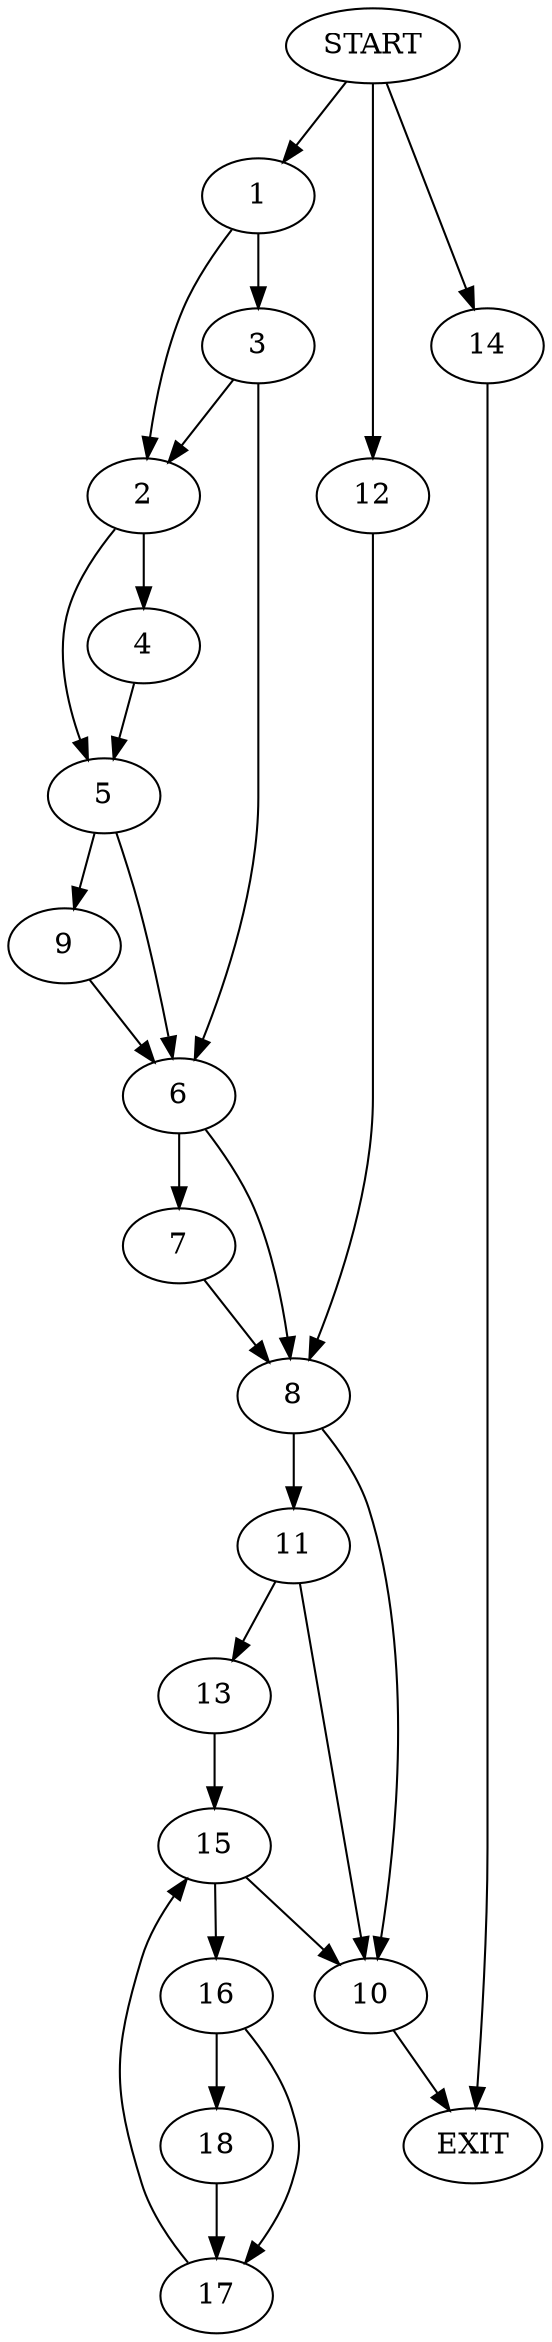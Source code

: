 digraph {
0 [label="START"]
19 [label="EXIT"]
0 -> 1
1 -> 2
1 -> 3
2 -> 4
2 -> 5
3 -> 6
3 -> 2
6 -> 7
6 -> 8
4 -> 5
5 -> 6
5 -> 9
9 -> 6
7 -> 8
8 -> 10
8 -> 11
0 -> 12
12 -> 8
11 -> 10
11 -> 13
10 -> 19
0 -> 14
14 -> 19
13 -> 15
15 -> 10
15 -> 16
16 -> 17
16 -> 18
18 -> 17
17 -> 15
}
